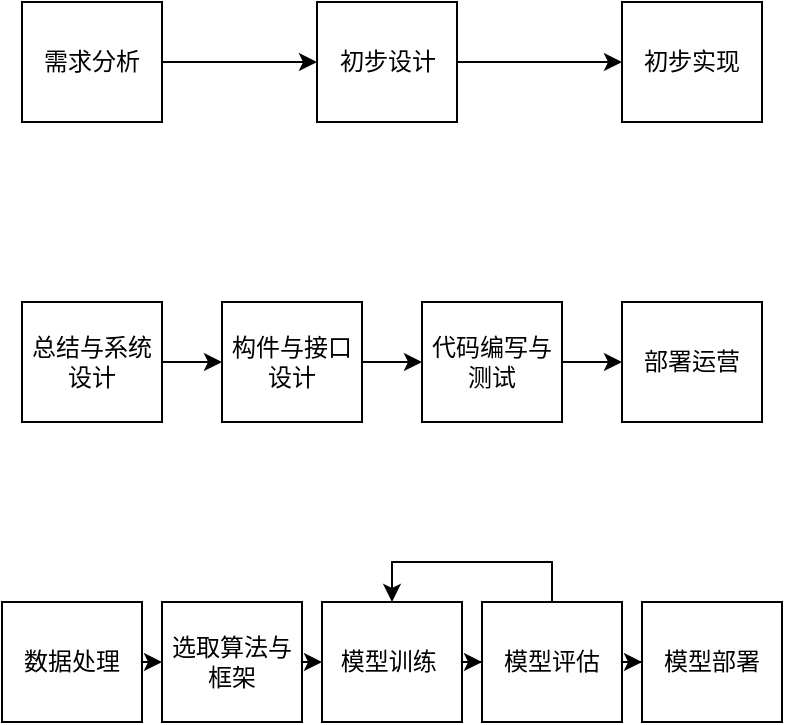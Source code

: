 <mxfile version="21.1.6" type="github">
  <diagram name="第 1 页" id="l4yErSQxhzdLG04j9Lua">
    <mxGraphModel dx="744" dy="418" grid="1" gridSize="10" guides="1" tooltips="1" connect="1" arrows="1" fold="1" page="1" pageScale="1" pageWidth="827" pageHeight="1169" math="0" shadow="0">
      <root>
        <mxCell id="0" />
        <mxCell id="1" parent="0" />
        <mxCell id="YeJuPSAKMm3noln3CgYI-20" value="" style="edgeStyle=orthogonalEdgeStyle;rounded=0;orthogonalLoop=1;jettySize=auto;html=1;entryX=0;entryY=0.5;entryDx=0;entryDy=0;" edge="1" parent="1" source="YeJuPSAKMm3noln3CgYI-7" target="YeJuPSAKMm3noln3CgYI-8">
          <mxGeometry relative="1" as="geometry" />
        </mxCell>
        <mxCell id="YeJuPSAKMm3noln3CgYI-7" value="总结与系统设计" style="rounded=0;whiteSpace=wrap;html=1;" vertex="1" parent="1">
          <mxGeometry x="290" y="540" width="70" height="60" as="geometry" />
        </mxCell>
        <mxCell id="YeJuPSAKMm3noln3CgYI-21" value="" style="edgeStyle=orthogonalEdgeStyle;rounded=0;orthogonalLoop=1;jettySize=auto;html=1;entryX=0;entryY=0.5;entryDx=0;entryDy=0;" edge="1" parent="1" source="YeJuPSAKMm3noln3CgYI-8" target="YeJuPSAKMm3noln3CgYI-9">
          <mxGeometry relative="1" as="geometry" />
        </mxCell>
        <mxCell id="YeJuPSAKMm3noln3CgYI-8" value="构件与接口设计" style="rounded=0;whiteSpace=wrap;html=1;" vertex="1" parent="1">
          <mxGeometry x="390" y="540" width="70" height="60" as="geometry" />
        </mxCell>
        <mxCell id="YeJuPSAKMm3noln3CgYI-22" style="edgeStyle=orthogonalEdgeStyle;rounded=0;orthogonalLoop=1;jettySize=auto;html=1;exitX=1;exitY=0.5;exitDx=0;exitDy=0;entryX=0;entryY=0.5;entryDx=0;entryDy=0;" edge="1" parent="1" source="YeJuPSAKMm3noln3CgYI-9" target="YeJuPSAKMm3noln3CgYI-10">
          <mxGeometry relative="1" as="geometry" />
        </mxCell>
        <mxCell id="YeJuPSAKMm3noln3CgYI-9" value="代码编写与测试" style="rounded=0;whiteSpace=wrap;html=1;" vertex="1" parent="1">
          <mxGeometry x="490" y="540" width="70" height="60" as="geometry" />
        </mxCell>
        <mxCell id="YeJuPSAKMm3noln3CgYI-10" value="部署运营" style="rounded=0;whiteSpace=wrap;html=1;" vertex="1" parent="1">
          <mxGeometry x="590" y="540" width="70" height="60" as="geometry" />
        </mxCell>
        <mxCell id="YeJuPSAKMm3noln3CgYI-18" value="" style="edgeStyle=orthogonalEdgeStyle;rounded=0;orthogonalLoop=1;jettySize=auto;html=1;entryX=0;entryY=0.5;entryDx=0;entryDy=0;" edge="1" parent="1" source="YeJuPSAKMm3noln3CgYI-6" target="YeJuPSAKMm3noln3CgYI-16">
          <mxGeometry relative="1" as="geometry">
            <mxPoint x="440" y="420" as="targetPoint" />
          </mxGeometry>
        </mxCell>
        <mxCell id="YeJuPSAKMm3noln3CgYI-6" value="需求分析" style="rounded=0;whiteSpace=wrap;html=1;" vertex="1" parent="1">
          <mxGeometry x="290" y="390" width="70" height="60" as="geometry" />
        </mxCell>
        <mxCell id="YeJuPSAKMm3noln3CgYI-19" value="" style="edgeStyle=orthogonalEdgeStyle;rounded=0;orthogonalLoop=1;jettySize=auto;html=1;entryX=0;entryY=0.5;entryDx=0;entryDy=0;" edge="1" parent="1" source="YeJuPSAKMm3noln3CgYI-16" target="YeJuPSAKMm3noln3CgYI-17">
          <mxGeometry relative="1" as="geometry" />
        </mxCell>
        <mxCell id="YeJuPSAKMm3noln3CgYI-16" value="初步设计" style="rounded=0;whiteSpace=wrap;html=1;" vertex="1" parent="1">
          <mxGeometry x="437.5" y="390" width="70" height="60" as="geometry" />
        </mxCell>
        <mxCell id="YeJuPSAKMm3noln3CgYI-17" value="初步实现" style="rounded=0;whiteSpace=wrap;html=1;" vertex="1" parent="1">
          <mxGeometry x="590" y="390" width="70" height="60" as="geometry" />
        </mxCell>
        <mxCell id="YeJuPSAKMm3noln3CgYI-35" style="edgeStyle=orthogonalEdgeStyle;rounded=0;orthogonalLoop=1;jettySize=auto;html=1;exitX=1;exitY=0.5;exitDx=0;exitDy=0;entryX=0;entryY=0.5;entryDx=0;entryDy=0;" edge="1" parent="1" source="YeJuPSAKMm3noln3CgYI-25" target="YeJuPSAKMm3noln3CgYI-27">
          <mxGeometry relative="1" as="geometry" />
        </mxCell>
        <mxCell id="YeJuPSAKMm3noln3CgYI-25" value="数据处理" style="rounded=0;whiteSpace=wrap;html=1;" vertex="1" parent="1">
          <mxGeometry x="280" y="690" width="70" height="60" as="geometry" />
        </mxCell>
        <mxCell id="YeJuPSAKMm3noln3CgYI-34" style="edgeStyle=orthogonalEdgeStyle;rounded=0;orthogonalLoop=1;jettySize=auto;html=1;exitX=1;exitY=0.5;exitDx=0;exitDy=0;entryX=0;entryY=0.5;entryDx=0;entryDy=0;" edge="1" parent="1" source="YeJuPSAKMm3noln3CgYI-27" target="YeJuPSAKMm3noln3CgYI-29">
          <mxGeometry relative="1" as="geometry" />
        </mxCell>
        <mxCell id="YeJuPSAKMm3noln3CgYI-27" value="选取算法与框架" style="rounded=0;whiteSpace=wrap;html=1;" vertex="1" parent="1">
          <mxGeometry x="360" y="690" width="70" height="60" as="geometry" />
        </mxCell>
        <mxCell id="YeJuPSAKMm3noln3CgYI-31" value="" style="edgeStyle=orthogonalEdgeStyle;rounded=0;orthogonalLoop=1;jettySize=auto;html=1;" edge="1" parent="1" source="YeJuPSAKMm3noln3CgYI-29" target="YeJuPSAKMm3noln3CgYI-30">
          <mxGeometry relative="1" as="geometry" />
        </mxCell>
        <mxCell id="YeJuPSAKMm3noln3CgYI-29" value="模型训练&amp;nbsp;" style="rounded=0;whiteSpace=wrap;html=1;" vertex="1" parent="1">
          <mxGeometry x="440" y="690" width="70" height="60" as="geometry" />
        </mxCell>
        <mxCell id="YeJuPSAKMm3noln3CgYI-33" value="" style="edgeStyle=orthogonalEdgeStyle;rounded=0;orthogonalLoop=1;jettySize=auto;html=1;" edge="1" parent="1" source="YeJuPSAKMm3noln3CgYI-30" target="YeJuPSAKMm3noln3CgYI-32">
          <mxGeometry relative="1" as="geometry" />
        </mxCell>
        <mxCell id="YeJuPSAKMm3noln3CgYI-36" style="edgeStyle=orthogonalEdgeStyle;rounded=0;orthogonalLoop=1;jettySize=auto;html=1;entryX=0.5;entryY=0;entryDx=0;entryDy=0;exitX=0.5;exitY=0;exitDx=0;exitDy=0;" edge="1" parent="1" source="YeJuPSAKMm3noln3CgYI-30" target="YeJuPSAKMm3noln3CgYI-29">
          <mxGeometry relative="1" as="geometry">
            <mxPoint x="555" y="690" as="sourcePoint" />
            <mxPoint x="480" y="690" as="targetPoint" />
            <Array as="points">
              <mxPoint x="555" y="670" />
              <mxPoint x="475" y="670" />
            </Array>
          </mxGeometry>
        </mxCell>
        <mxCell id="YeJuPSAKMm3noln3CgYI-30" value="模型评估" style="rounded=0;whiteSpace=wrap;html=1;" vertex="1" parent="1">
          <mxGeometry x="520" y="690" width="70" height="60" as="geometry" />
        </mxCell>
        <mxCell id="YeJuPSAKMm3noln3CgYI-32" value="模型部署" style="rounded=0;whiteSpace=wrap;html=1;" vertex="1" parent="1">
          <mxGeometry x="600" y="690" width="70" height="60" as="geometry" />
        </mxCell>
      </root>
    </mxGraphModel>
  </diagram>
</mxfile>
